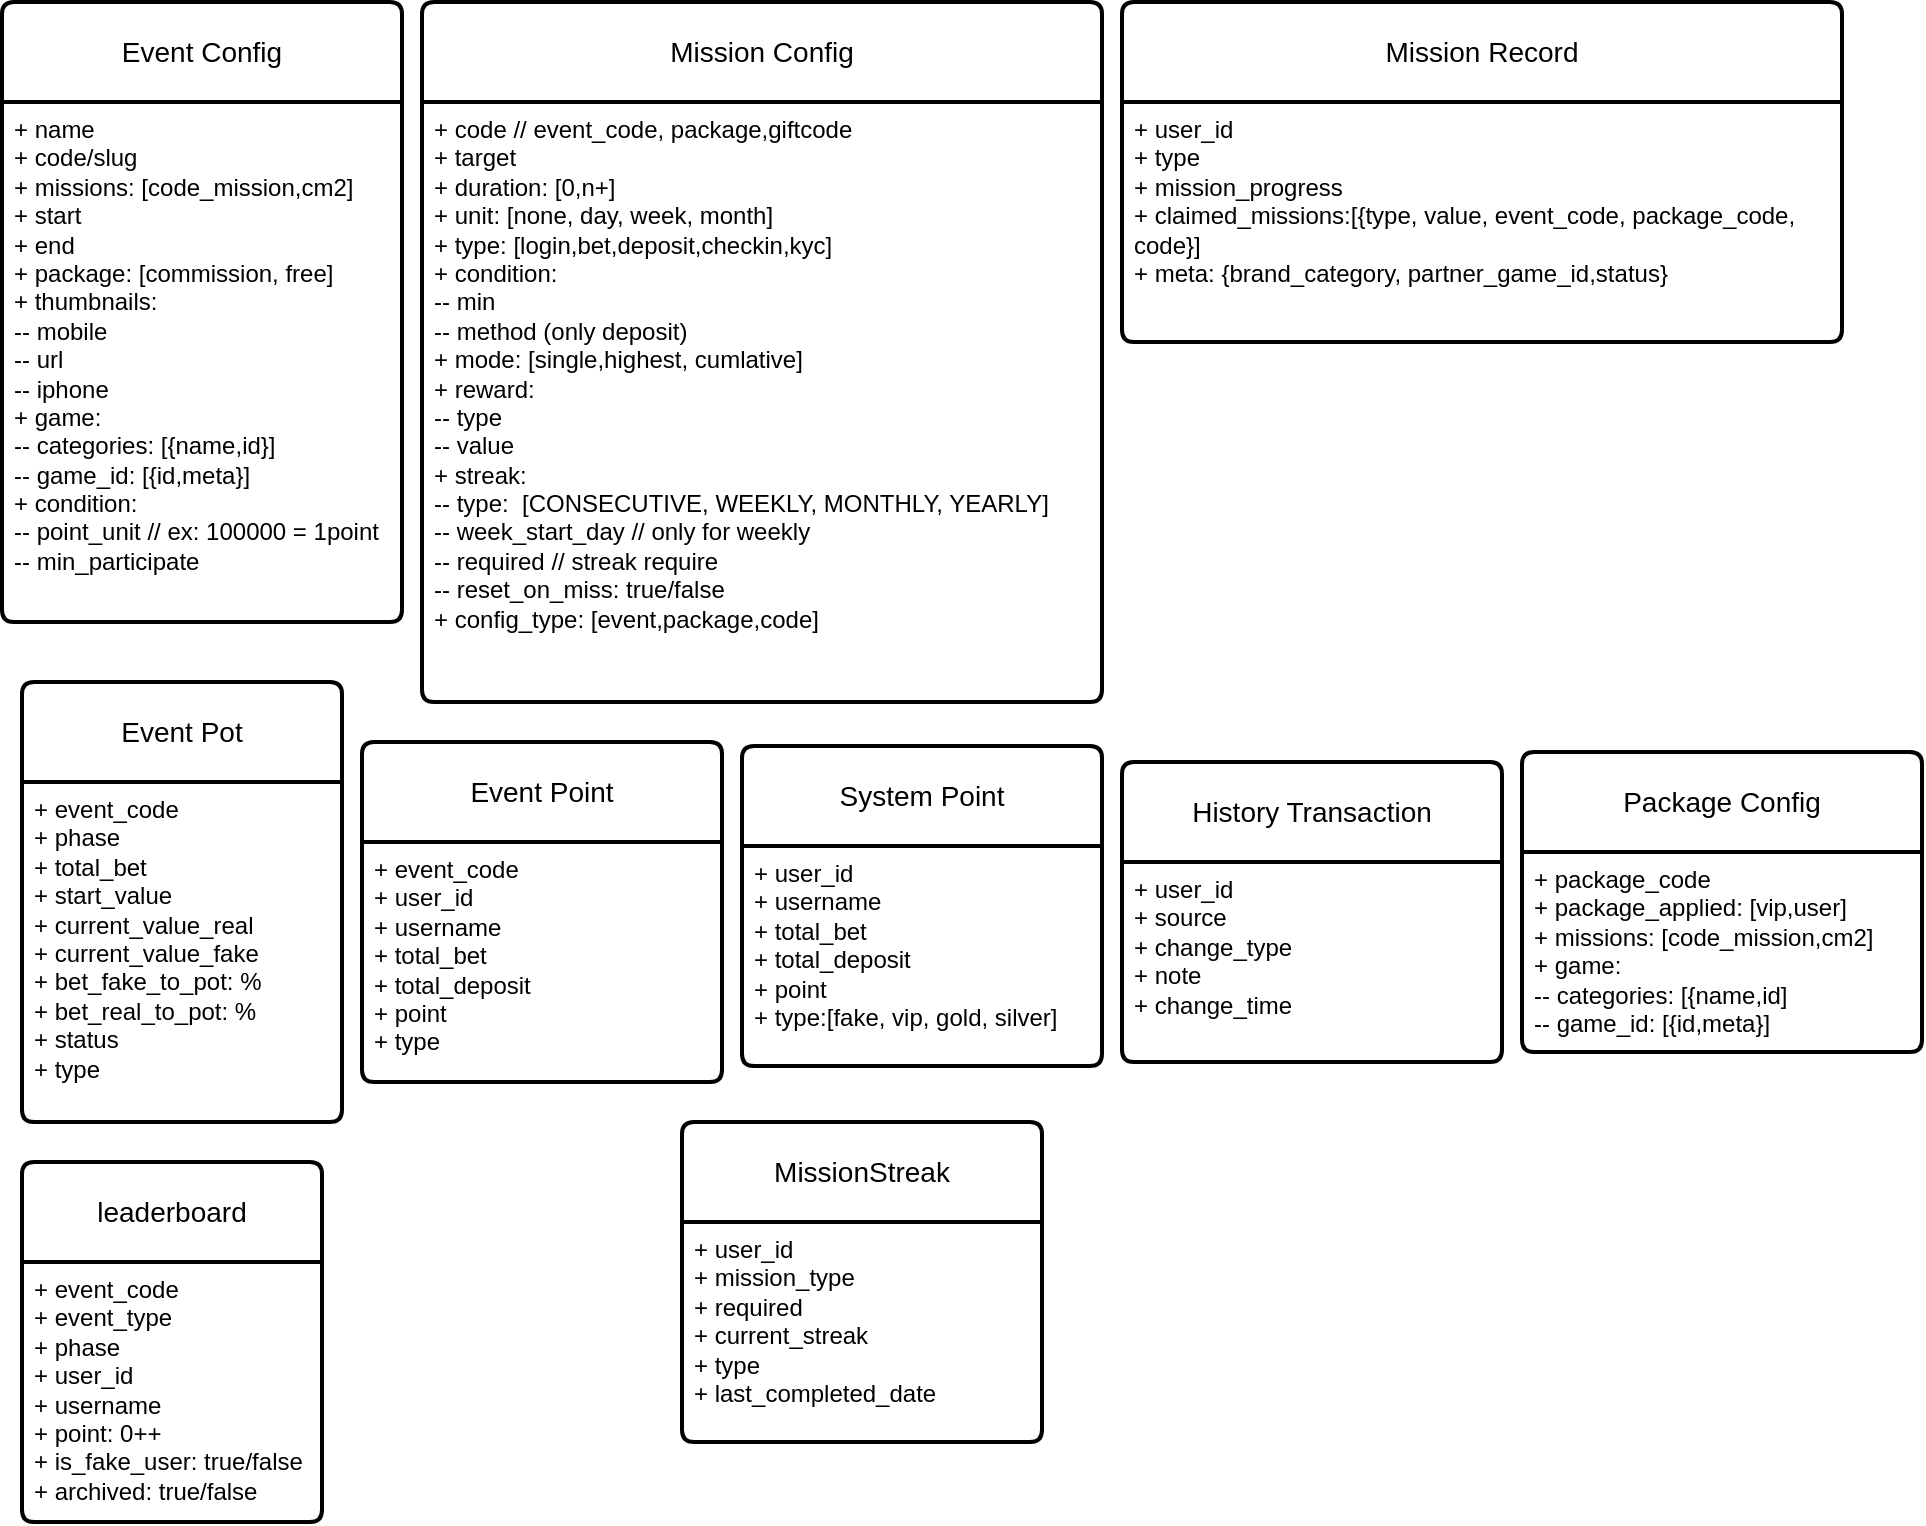 <mxfile version="28.1.2">
  <diagram name="Page-1" id="8PzLOZGVlnDP9y1a4ISa">
    <mxGraphModel dx="1165" dy="1778" grid="1" gridSize="10" guides="1" tooltips="1" connect="1" arrows="1" fold="1" page="0" pageScale="1" pageWidth="3300" pageHeight="4681" background="none" math="0" shadow="0">
      <root>
        <mxCell id="0" />
        <mxCell id="1" parent="0" />
        <mxCell id="J90GbbYKO_5uX6z3WsOh-30" value="Event Config" style="swimlane;childLayout=stackLayout;horizontal=1;startSize=50;horizontalStack=0;rounded=1;fontSize=14;fontStyle=0;strokeWidth=2;resizeParent=0;resizeLast=1;shadow=0;dashed=0;align=center;arcSize=4;whiteSpace=wrap;html=1;" parent="1" vertex="1">
          <mxGeometry x="990" y="-40" width="200" height="310" as="geometry" />
        </mxCell>
        <mxCell id="J90GbbYKO_5uX6z3WsOh-31" value="+ name&lt;div&gt;+ code/slug&lt;/div&gt;&lt;div&gt;+ missions: [code_mission,cm2]&lt;/div&gt;&lt;div&gt;+ start&lt;/div&gt;&lt;div&gt;+ end&lt;/div&gt;&lt;div&gt;+ package: [commission, free]&lt;/div&gt;&lt;div&gt;+ thumbnails:&lt;br&gt;-- mobile&lt;/div&gt;&lt;div&gt;-- url&lt;/div&gt;&lt;div&gt;-- iphone&lt;/div&gt;&lt;div&gt;+ game:&lt;/div&gt;&lt;div&gt;-- categories: [{&lt;span style=&quot;background-color: transparent; color: light-dark(rgb(0, 0, 0), rgb(255, 255, 255));&quot;&gt;name,&lt;/span&gt;&lt;span style=&quot;background-color: transparent; color: light-dark(rgb(0, 0, 0), rgb(255, 255, 255));&quot;&gt;id}&lt;/span&gt;&lt;span style=&quot;background-color: transparent; color: light-dark(rgb(0, 0, 0), rgb(255, 255, 255));&quot;&gt;]&lt;/span&gt;&lt;/div&gt;&lt;div&gt;-- game_id: [{id,meta}]&lt;span style=&quot;background-color: transparent; color: light-dark(rgb(0, 0, 0), rgb(255, 255, 255));&quot;&gt;&amp;nbsp;&lt;/span&gt;&lt;/div&gt;&lt;div&gt;+ condition:&lt;br&gt;-- point_unit // ex: 100000 = 1point&lt;span style=&quot;background-color: transparent; color: light-dark(rgb(0, 0, 0), rgb(255, 255, 255));&quot;&gt;&lt;/span&gt;&lt;/div&gt;&lt;div&gt;-- min_participate&lt;/div&gt;" style="align=left;strokeColor=none;fillColor=none;spacingLeft=4;spacingRight=4;fontSize=12;verticalAlign=top;resizable=0;rotatable=0;part=1;html=1;whiteSpace=wrap;" parent="J90GbbYKO_5uX6z3WsOh-30" vertex="1">
          <mxGeometry y="50" width="200" height="260" as="geometry" />
        </mxCell>
        <mxCell id="J90GbbYKO_5uX6z3WsOh-32" value="Mission Config" style="swimlane;childLayout=stackLayout;horizontal=1;startSize=50;horizontalStack=0;rounded=1;fontSize=14;fontStyle=0;strokeWidth=2;resizeParent=0;resizeLast=1;shadow=0;dashed=0;align=center;arcSize=4;whiteSpace=wrap;html=1;" parent="1" vertex="1">
          <mxGeometry x="1200" y="-40" width="340" height="350" as="geometry" />
        </mxCell>
        <mxCell id="J90GbbYKO_5uX6z3WsOh-33" value="+ code // event_code, package,giftcode&lt;div&gt;&lt;span style=&quot;background-color: transparent; color: light-dark(rgb(0, 0, 0), rgb(255, 255, 255));&quot;&gt;+ target&lt;/span&gt;&lt;div&gt;&lt;div&gt;+ duration: [0,n+]&lt;/div&gt;&lt;div&gt;+ unit: [none, day, week, month]&lt;/div&gt;&lt;div&gt;+ type: [login,bet,deposit,checkin,kyc]&lt;/div&gt;&lt;div&gt;+ condition:&lt;/div&gt;&lt;div&gt;-- min&lt;/div&gt;&lt;div&gt;-- method (only deposit)&lt;/div&gt;&lt;div&gt;+ mode: [single,highest, cumlative]&lt;/div&gt;&lt;div&gt;+ reward:&lt;/div&gt;&lt;div&gt;-- type&lt;/div&gt;&lt;div&gt;-- value&lt;/div&gt;&lt;div&gt;+ streak:&lt;/div&gt;&lt;div&gt;-- type:&amp;nbsp; [CONSECUTIVE, WEEKLY, MONTHLY, YEARLY]&lt;/div&gt;&lt;div&gt;--&amp;nbsp;week_start_day // only for weekly&lt;/div&gt;&lt;div&gt;--&amp;nbsp;required // streak require&lt;/div&gt;&lt;div&gt;-- reset_on_miss: true/false&lt;/div&gt;&lt;div&gt;+ config_type: [event,package,code]&lt;/div&gt;&lt;/div&gt;&lt;/div&gt;" style="align=left;strokeColor=none;fillColor=none;spacingLeft=4;spacingRight=4;fontSize=12;verticalAlign=top;resizable=0;rotatable=0;part=1;html=1;whiteSpace=wrap;" parent="J90GbbYKO_5uX6z3WsOh-32" vertex="1">
          <mxGeometry y="50" width="340" height="300" as="geometry" />
        </mxCell>
        <mxCell id="J90GbbYKO_5uX6z3WsOh-34" value="Mission Record" style="swimlane;childLayout=stackLayout;horizontal=1;startSize=50;horizontalStack=0;rounded=1;fontSize=14;fontStyle=0;strokeWidth=2;resizeParent=0;resizeLast=1;shadow=0;dashed=0;align=center;arcSize=4;whiteSpace=wrap;html=1;" parent="1" vertex="1">
          <mxGeometry x="1550" y="-40" width="360" height="170" as="geometry" />
        </mxCell>
        <mxCell id="J90GbbYKO_5uX6z3WsOh-35" value="&lt;div&gt;&lt;div&gt;+ user_id&lt;/div&gt;&lt;div&gt;+ type&lt;/div&gt;&lt;div&gt;+&amp;nbsp;mission_progress&lt;/div&gt;&lt;div&gt;+ claimed_missions:[{&lt;span style=&quot;background-color: transparent; color: light-dark(rgb(0, 0, 0), rgb(255, 255, 255));&quot;&gt;type,&amp;nbsp;&lt;/span&gt;&lt;span style=&quot;background-color: transparent; color: light-dark(rgb(0, 0, 0), rgb(255, 255, 255));&quot;&gt;value, event_code, package_code, code&lt;/span&gt;&lt;span style=&quot;background-color: transparent; color: light-dark(rgb(0, 0, 0), rgb(255, 255, 255));&quot;&gt;}]&lt;/span&gt;&lt;/div&gt;&lt;div&gt;&lt;span style=&quot;background-color: transparent; color: light-dark(rgb(0, 0, 0), rgb(255, 255, 255));&quot;&gt;+ meta: {&lt;/span&gt;&lt;span style=&quot;background-color: transparent;&quot;&gt;brand_category,&amp;nbsp;&lt;/span&gt;&lt;span style=&quot;background-color: transparent;&quot;&gt;partner_game_id,status&lt;/span&gt;&lt;span style=&quot;background-color: transparent; color: light-dark(rgb(0, 0, 0), rgb(255, 255, 255));&quot;&gt;}&lt;/span&gt;&lt;/div&gt;&lt;/div&gt;" style="align=left;strokeColor=none;fillColor=none;spacingLeft=4;spacingRight=4;fontSize=12;verticalAlign=top;resizable=0;rotatable=0;part=1;html=1;whiteSpace=wrap;" parent="J90GbbYKO_5uX6z3WsOh-34" vertex="1">
          <mxGeometry y="50" width="360" height="120" as="geometry" />
        </mxCell>
        <mxCell id="J90GbbYKO_5uX6z3WsOh-37" value="Package Config" style="swimlane;childLayout=stackLayout;horizontal=1;startSize=50;horizontalStack=0;rounded=1;fontSize=14;fontStyle=0;strokeWidth=2;resizeParent=0;resizeLast=1;shadow=0;dashed=0;align=center;arcSize=4;whiteSpace=wrap;html=1;" parent="1" vertex="1">
          <mxGeometry x="1750" y="335" width="200" height="150" as="geometry" />
        </mxCell>
        <mxCell id="J90GbbYKO_5uX6z3WsOh-38" value="+ package_code&lt;br&gt;+ package_applied: [vip,user]&lt;br&gt;+ missions: [code_mission,cm2]&lt;br&gt;&lt;div&gt;&lt;div&gt;+ game:&lt;/div&gt;&lt;div&gt;-- categories: [{&lt;span style=&quot;background-color: transparent; color: light-dark(rgb(0, 0, 0), rgb(255, 255, 255));&quot;&gt;name,&lt;/span&gt;&lt;span style=&quot;background-color: transparent; color: light-dark(rgb(0, 0, 0), rgb(255, 255, 255));&quot;&gt;id&lt;/span&gt;&lt;span style=&quot;background-color: transparent; color: light-dark(rgb(0, 0, 0), rgb(255, 255, 255));&quot;&gt;]&lt;/span&gt;&lt;/div&gt;&lt;div&gt;-- game_id: [{id,meta}]&lt;/div&gt;&lt;/div&gt;" style="align=left;strokeColor=none;fillColor=none;spacingLeft=4;spacingRight=4;fontSize=12;verticalAlign=top;resizable=0;rotatable=0;part=1;html=1;whiteSpace=wrap;" parent="J90GbbYKO_5uX6z3WsOh-37" vertex="1">
          <mxGeometry y="50" width="200" height="100" as="geometry" />
        </mxCell>
        <mxCell id="p9Gyj6V1JDZ9r0yw0AGN-16" style="edgeStyle=orthogonalEdgeStyle;rounded=0;orthogonalLoop=1;jettySize=auto;html=1;exitX=0.5;exitY=1;exitDx=0;exitDy=0;" parent="J90GbbYKO_5uX6z3WsOh-37" source="J90GbbYKO_5uX6z3WsOh-38" target="J90GbbYKO_5uX6z3WsOh-38" edge="1">
          <mxGeometry relative="1" as="geometry" />
        </mxCell>
        <mxCell id="3uKjWk4hopH8gtwuVv8X-12" style="edgeStyle=orthogonalEdgeStyle;rounded=0;orthogonalLoop=1;jettySize=auto;html=1;exitX=0.5;exitY=1;exitDx=0;exitDy=0;" edge="1" parent="J90GbbYKO_5uX6z3WsOh-37" source="J90GbbYKO_5uX6z3WsOh-38" target="J90GbbYKO_5uX6z3WsOh-38">
          <mxGeometry relative="1" as="geometry" />
        </mxCell>
        <mxCell id="J90GbbYKO_5uX6z3WsOh-39" value="Event Point" style="swimlane;childLayout=stackLayout;horizontal=1;startSize=50;horizontalStack=0;rounded=1;fontSize=14;fontStyle=0;strokeWidth=2;resizeParent=0;resizeLast=1;shadow=0;dashed=0;align=center;arcSize=4;whiteSpace=wrap;html=1;" parent="1" vertex="1">
          <mxGeometry x="1170" y="330" width="180" height="170" as="geometry" />
        </mxCell>
        <mxCell id="J90GbbYKO_5uX6z3WsOh-40" value="&lt;div&gt;&lt;span style=&quot;background-color: transparent; color: light-dark(rgb(0, 0, 0), rgb(255, 255, 255));&quot;&gt;+ event_code&lt;/span&gt;&lt;/div&gt;&lt;div&gt;&lt;span style=&quot;background-color: transparent; color: light-dark(rgb(0, 0, 0), rgb(255, 255, 255));&quot;&gt;+ user_id&lt;/span&gt;&lt;/div&gt;&lt;div&gt;+ username&lt;/div&gt;&lt;div&gt;+ total_bet&lt;/div&gt;&lt;div&gt;+ total_deposit&lt;/div&gt;&lt;div&gt;+ point&lt;/div&gt;&lt;div&gt;+ type&lt;/div&gt;" style="align=left;strokeColor=none;fillColor=none;spacingLeft=4;spacingRight=4;fontSize=12;verticalAlign=top;resizable=0;rotatable=0;part=1;html=1;whiteSpace=wrap;" parent="J90GbbYKO_5uX6z3WsOh-39" vertex="1">
          <mxGeometry y="50" width="180" height="120" as="geometry" />
        </mxCell>
        <mxCell id="J90GbbYKO_5uX6z3WsOh-45" value="History Transaction" style="swimlane;childLayout=stackLayout;horizontal=1;startSize=50;horizontalStack=0;rounded=1;fontSize=14;fontStyle=0;strokeWidth=2;resizeParent=0;resizeLast=1;shadow=0;dashed=0;align=center;arcSize=4;whiteSpace=wrap;html=1;" parent="1" vertex="1">
          <mxGeometry x="1550" y="340" width="190" height="150" as="geometry" />
        </mxCell>
        <mxCell id="J90GbbYKO_5uX6z3WsOh-46" value="&lt;div&gt;+ user_id&lt;/div&gt;&lt;div&gt;+ source&lt;/div&gt;&lt;div&gt;+ change_type&lt;/div&gt;&lt;div&gt;+ note&lt;/div&gt;&lt;div&gt;+ change_time&lt;/div&gt;" style="align=left;strokeColor=none;fillColor=none;spacingLeft=4;spacingRight=4;fontSize=12;verticalAlign=top;resizable=0;rotatable=0;part=1;html=1;whiteSpace=wrap;" parent="J90GbbYKO_5uX6z3WsOh-45" vertex="1">
          <mxGeometry y="50" width="190" height="100" as="geometry" />
        </mxCell>
        <mxCell id="p9Gyj6V1JDZ9r0yw0AGN-17" value="System Point" style="swimlane;childLayout=stackLayout;horizontal=1;startSize=50;horizontalStack=0;rounded=1;fontSize=14;fontStyle=0;strokeWidth=2;resizeParent=0;resizeLast=1;shadow=0;dashed=0;align=center;arcSize=4;whiteSpace=wrap;html=1;" parent="1" vertex="1">
          <mxGeometry x="1360" y="332" width="180" height="160" as="geometry" />
        </mxCell>
        <mxCell id="p9Gyj6V1JDZ9r0yw0AGN-18" value="&lt;div&gt;&lt;span style=&quot;background-color: transparent; color: light-dark(rgb(0, 0, 0), rgb(255, 255, 255));&quot;&gt;+ user_id&lt;/span&gt;&lt;/div&gt;&lt;div&gt;+ username&lt;/div&gt;&lt;div&gt;+ total_bet&lt;/div&gt;&lt;div&gt;+ total_deposit&lt;/div&gt;&lt;div&gt;+ point&lt;/div&gt;&lt;div&gt;+ type:[fake, vip, gold, silver]&lt;/div&gt;&lt;div&gt;&lt;br&gt;&lt;/div&gt;" style="align=left;strokeColor=none;fillColor=none;spacingLeft=4;spacingRight=4;fontSize=12;verticalAlign=top;resizable=0;rotatable=0;part=1;html=1;whiteSpace=wrap;" parent="p9Gyj6V1JDZ9r0yw0AGN-17" vertex="1">
          <mxGeometry y="50" width="180" height="110" as="geometry" />
        </mxCell>
        <mxCell id="p9Gyj6V1JDZ9r0yw0AGN-19" value="Event Pot" style="swimlane;childLayout=stackLayout;horizontal=1;startSize=50;horizontalStack=0;rounded=1;fontSize=14;fontStyle=0;strokeWidth=2;resizeParent=0;resizeLast=1;shadow=0;dashed=0;align=center;arcSize=4;whiteSpace=wrap;html=1;" parent="1" vertex="1">
          <mxGeometry x="1000" y="300" width="160" height="220" as="geometry" />
        </mxCell>
        <mxCell id="p9Gyj6V1JDZ9r0yw0AGN-20" value="&lt;div&gt;&lt;span style=&quot;background-color: transparent; color: light-dark(rgb(0, 0, 0), rgb(255, 255, 255));&quot;&gt;+ event_code&lt;/span&gt;&lt;/div&gt;&lt;div&gt;+&amp;nbsp;phase&lt;span style=&quot;background-color: transparent; color: light-dark(rgb(0, 0, 0), rgb(255, 255, 255));&quot;&gt;&lt;/span&gt;&lt;/div&gt;+ total_bet&lt;div&gt;+ start_value&lt;br&gt;+ current_value_real&lt;div&gt;+&amp;nbsp;current_value_fake&lt;/div&gt;&lt;div&gt;&lt;span style=&quot;background-color: transparent; color: light-dark(rgb(0, 0, 0), rgb(255, 255, 255));&quot;&gt;+&amp;nbsp;bet_fake_to_pot: %&lt;/span&gt;&lt;/div&gt;&lt;div&gt;&lt;div&gt;+&amp;nbsp;bet_real_to_pot: %&lt;/div&gt;&lt;div&gt;&lt;div&gt;+&amp;nbsp;status&lt;/div&gt;&lt;div&gt;+ type&lt;/div&gt;&lt;div&gt;&lt;/div&gt;&lt;/div&gt;&lt;/div&gt;&lt;/div&gt;" style="align=left;strokeColor=none;fillColor=none;spacingLeft=4;spacingRight=4;fontSize=12;verticalAlign=top;resizable=0;rotatable=0;part=1;html=1;whiteSpace=wrap;" parent="p9Gyj6V1JDZ9r0yw0AGN-19" vertex="1">
          <mxGeometry y="50" width="160" height="170" as="geometry" />
        </mxCell>
        <mxCell id="p9Gyj6V1JDZ9r0yw0AGN-23" value="leaderboard" style="swimlane;childLayout=stackLayout;horizontal=1;startSize=50;horizontalStack=0;rounded=1;fontSize=14;fontStyle=0;strokeWidth=2;resizeParent=0;resizeLast=1;shadow=0;dashed=0;align=center;arcSize=4;whiteSpace=wrap;html=1;" parent="1" vertex="1">
          <mxGeometry x="1000" y="540" width="150" height="180" as="geometry" />
        </mxCell>
        <mxCell id="p9Gyj6V1JDZ9r0yw0AGN-24" value="+ event_code&lt;div&gt;+ event_type&lt;br&gt;+ phase&lt;br&gt;+ user_id&lt;div&gt;+ username&lt;/div&gt;&lt;div&gt;+ point: 0++&lt;/div&gt;&lt;div&gt;+ is_fake_user: true/false&lt;/div&gt;&lt;div&gt;+ archived: true/false&amp;nbsp;&lt;/div&gt;&lt;/div&gt;" style="align=left;strokeColor=none;fillColor=none;spacingLeft=4;spacingRight=4;fontSize=12;verticalAlign=top;resizable=0;rotatable=0;part=1;html=1;whiteSpace=wrap;" parent="p9Gyj6V1JDZ9r0yw0AGN-23" vertex="1">
          <mxGeometry y="50" width="150" height="130" as="geometry" />
        </mxCell>
        <mxCell id="3uKjWk4hopH8gtwuVv8X-14" value="MissionStreak" style="swimlane;childLayout=stackLayout;horizontal=1;startSize=50;horizontalStack=0;rounded=1;fontSize=14;fontStyle=0;strokeWidth=2;resizeParent=0;resizeLast=1;shadow=0;dashed=0;align=center;arcSize=4;whiteSpace=wrap;html=1;" vertex="1" parent="1">
          <mxGeometry x="1330" y="520" width="180" height="160" as="geometry" />
        </mxCell>
        <mxCell id="3uKjWk4hopH8gtwuVv8X-15" value="&lt;div&gt;&lt;span style=&quot;background-color: transparent; color: light-dark(rgb(0, 0, 0), rgb(255, 255, 255));&quot;&gt;+ user_id&lt;/span&gt;&lt;/div&gt;&lt;div&gt;+ mission_type&lt;/div&gt;&lt;div&gt;+ required&lt;/div&gt;&lt;div&gt;+ current_streak&lt;/div&gt;&lt;div&gt;+ type&lt;/div&gt;&lt;div&gt;+&amp;nbsp;last_completed_date&lt;/div&gt;" style="align=left;strokeColor=none;fillColor=none;spacingLeft=4;spacingRight=4;fontSize=12;verticalAlign=top;resizable=0;rotatable=0;part=1;html=1;whiteSpace=wrap;" vertex="1" parent="3uKjWk4hopH8gtwuVv8X-14">
          <mxGeometry y="50" width="180" height="110" as="geometry" />
        </mxCell>
      </root>
    </mxGraphModel>
  </diagram>
</mxfile>
